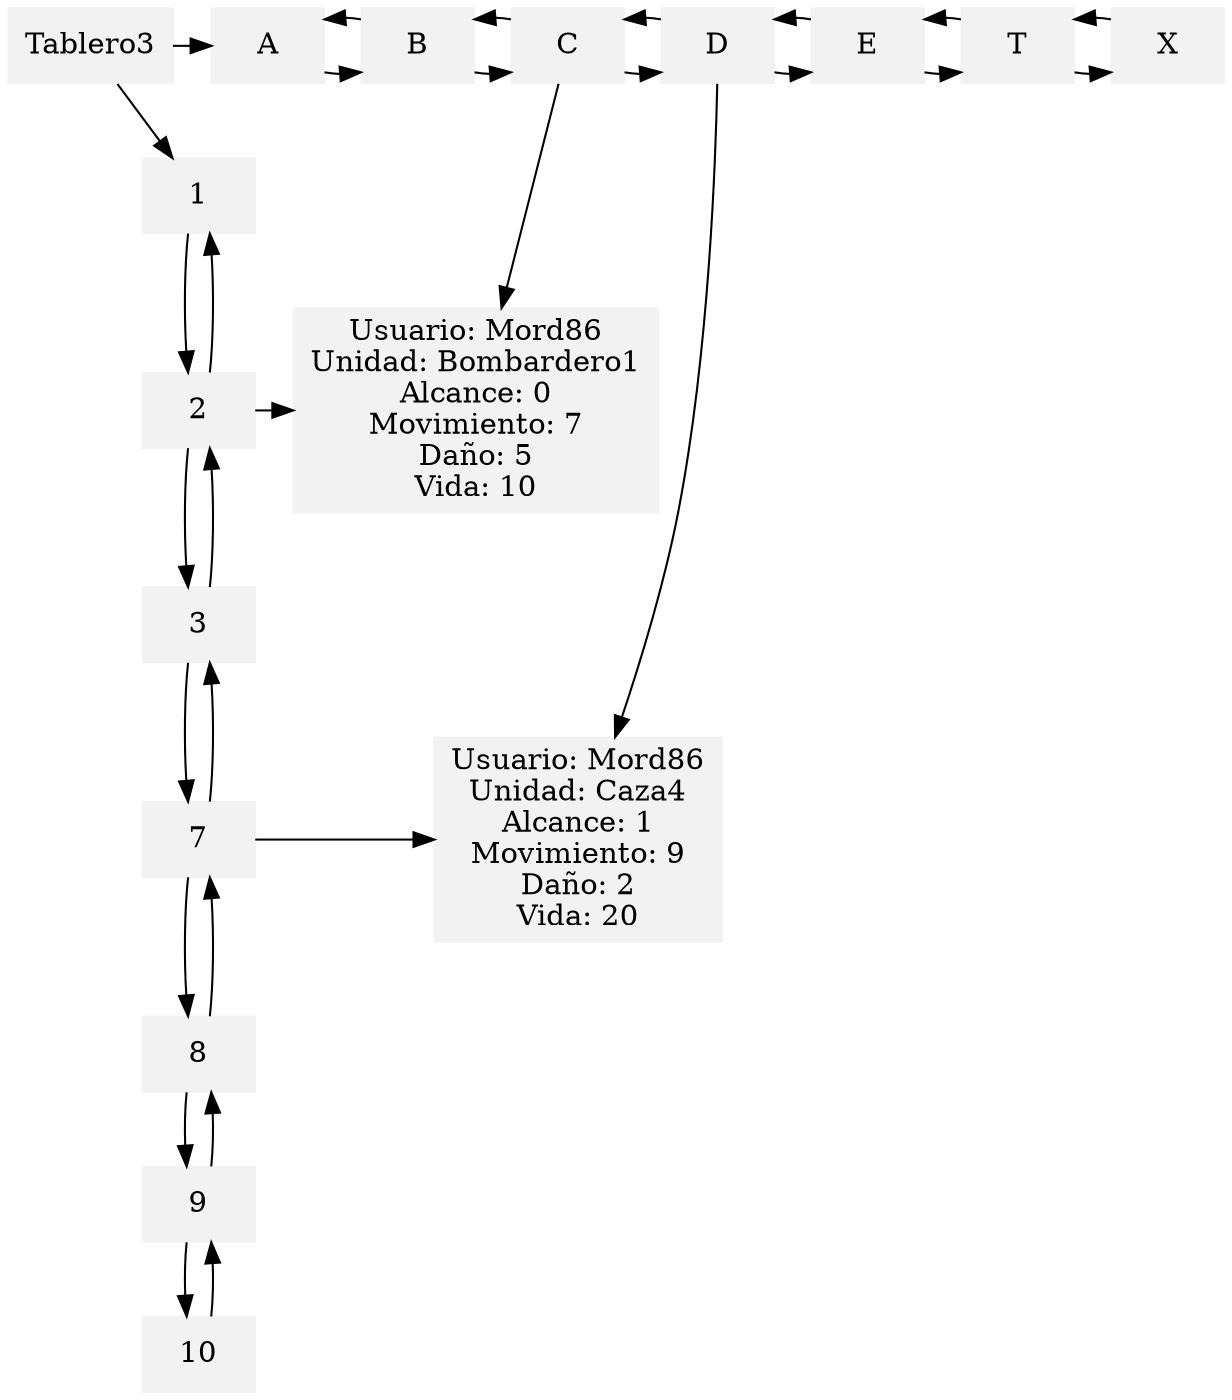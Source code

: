 digraph g{
	 node[shape=box, style=filled, color=Gray95];
	 edge[color = black];
	 rankdir = UD; 
{rank=min;"Tablero3";"A";"B";"C";"D";"E";"T";"X";};
{rank=same;"1";};
{rank=same;"2";"Usuario: Mord86
Unidad: Bombardero1
Alcance: 0
Movimiento: 7
Daño: 5
Vida: 10";};
{rank=same;"3";};
{rank=same;"7";"Usuario: Mord86
Unidad: Caza4
Alcance: 1
Movimiento: 9
Daño: 2
Vida: 20";};
{rank=same;"8";};
{rank=same;"9";};
{rank=same;"10";};
"C" -> "Usuario: Mord86
Unidad: Bombardero1
Alcance: 0
Movimiento: 7
Daño: 5
Vida: 10";
"D" -> "Usuario: Mord86
Unidad: Caza4
Alcance: 1
Movimiento: 9
Daño: 2
Vida: 20";
"2" -> "Usuario: Mord86
Unidad: Bombardero1
Alcance: 0
Movimiento: 7
Daño: 5
Vida: 10";
"7" -> "Usuario: Mord86
Unidad: Caza4
Alcance: 1
Movimiento: 9
Daño: 2
Vida: 20";
"Tablero3" -> "1"[rankdir=UD];
subgraph cluster0{
"1" -> "2"[rankdir=UD];
"2" -> "1"[rankdir=UD];
"2" -> "3"[rankdir=UD];
"3" -> "2"[rankdir=UD];
"3" -> "7"[rankdir=UD];
"7" -> "3"[rankdir=UD];
"7" -> "8"[rankdir=UD];
"8" -> "7"[rankdir=UD];
"8" -> "9"[rankdir=UD];
"9" -> "8"[rankdir=UD];
"9" -> "10"[rankdir=UD];
"10" -> "9"[rankdir=UD];
}
"Tablero3" -> "A";
"A" -> "B";
"B" -> "A";
"B" -> "C";
"C" -> "B";
"C" -> "D";
"D" -> "C";
"D" -> "E";
"E" -> "D";
"E" -> "T";
"T" -> "E";
"T" -> "X";
"X" -> "T";
}
